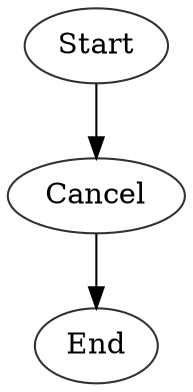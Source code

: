digraph WorkflowWithFinalActivitiesAfterCancellation {
node1 [label="Start", color="#2e3436"]
node4 [label="Cancel", color="#2e3436"]
node2 [label="End", color="#2e3436"]

node1 -> node4
node4 -> node2
}
